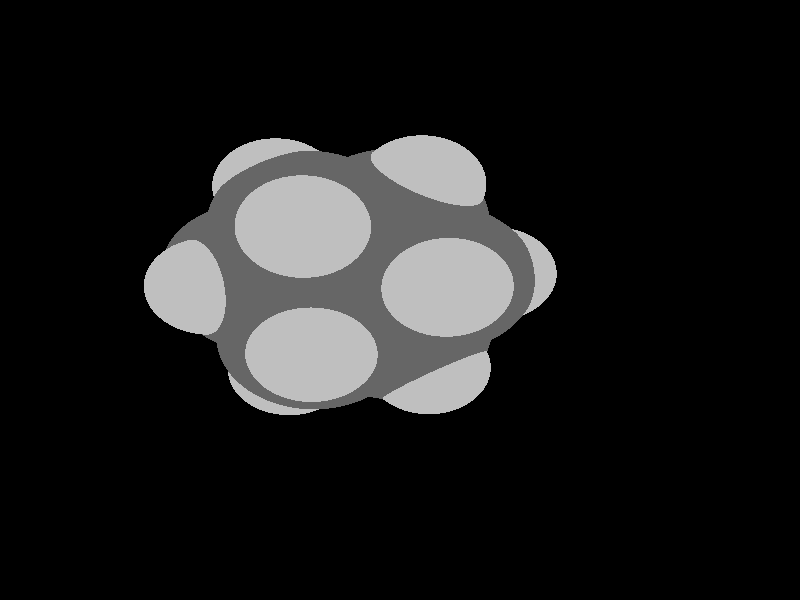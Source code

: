 global_settings {
	ambient_light rgb <0.200000002980232, 0.200000002980232, 0.200000002980232>
	max_trace_level 15
}

background { color rgb <0,0,0> }

camera {
	perspective
	location <-3.33290665625347, 0.92664847444293, -19.006668571853>
	angle 40
	up <-0.605297558221104, 0.777444440921159, 0.170865465476075>
	right <-0.780656150075641, -0.621735168834997, 0.0634141560126424> * 1
	direction <0.155534052093574, -0.0950027426683306, 0.983251563703231> }

light_source {
	<-30.0277783812939, 3.53781897809873, -20.2780176754504>
	color rgb <1, 1, 1>
	fade_distance 49.8896742823603
	fade_power 0
	spotlight
	area_light <20, 0, 0>, <0, 0, 20>, 20, 20
	circular
	orient
	point_at <30.0277783812939, -3.53781897809873, 20.2780176754504>
}

light_source {
	<6.94922432509905, 24.7976094825785, 13.9815882042306>
	color rgb <0.300000011920929, 0.300000011920929, 0.300000011920929> shadowless
	fade_distance 49.8896742823603
	fade_power 0
	parallel
	point_at <-6.94922432509905, -24.7976094825785, -13.9815882042306>
}

#default {
	finish {ambient 0.5 diffuse 1 specular 0.2 roughness .01 metallic 1}
}

union {
cylinder {
	<0.178, -1.433, 0.241>, 	<-0.503, -1.162, 0.0325>, 0.075
	pigment { rgbt <0.400000005960464, 0.400000005960464, 0.400000005960464, 0> }
}
cylinder {
	<-0.503, -1.162, 0.0325>, 	<-1.184, -0.891, -0.176>, 0.075
	pigment { rgbt <0.400000005960464, 0.400000005960464, 0.400000005960464, 0> }
}
cylinder {
	<0.178, -1.433, 0.241>, 	<0.746, -1.0255, -0.067>, 0.075
	pigment { rgbt <0.400000005960464, 0.400000005960464, 0.400000005960464, 0> }
}
cylinder {
	<0.746, -1.0255, -0.067>, 	<1.314, -0.618, -0.375>, 0.075
	pigment { rgbt <0.400000005960464, 0.400000005960464, 0.400000005960464, 0> }
}
cylinder {
	<0.178, -1.433, 0.241>, 	<0.232981474234878, -2.07200691166314, 0.0497866507164801>, 0.075
	pigment { rgbt <0.400000005960464, 0.400000005960464, 0.400000005960464, 0> }
}
cylinder {
	<0.232981474234878, -2.07200691166314, 0.0497866507164801>, 	<0.268, -2.479, -0.072>, 0.075
	pigment { rgbt <0.75, 0.75, 0.75, 0> }
}
cylinder {
	<0.178, -1.433, 0.241>, 	<0.227479119483623, -1.42689146673042, 0.908662686365436>, 0.075
	pigment { rgbt <0.400000005960464, 0.400000005960464, 0.400000005960464, 0> }
}
cylinder {
	<0.227479119483623, -1.42689146673042, 0.908662686365436>, 	<0.259, -1.423, 1.334>, 0.075
	pigment { rgbt <0.75, 0.75, 0.75, 0> }
}
cylinder {
	<-1.184, -0.891, -0.176>, 	<-1.2545, -0.1545, 0.00750000000000001>, 0.075
	pigment { rgbt <0.400000005960464, 0.400000005960464, 0.400000005960464, 0> }
}
cylinder {
	<-1.2545, -0.1545, 0.00750000000000001>, 	<-1.325, 0.582, 0.191>, 0.075
	pigment { rgbt <0.400000005960464, 0.400000005960464, 0.400000005960464, 0> }
}
cylinder {
	<-1.184, -0.891, -0.176>, 	<-1.66964171283446, -1.24591551592053, 0.117828508016823>, 0.075
	pigment { rgbt <0.400000005960464, 0.400000005960464, 0.400000005960464, 0> }
}
cylinder {
	<-1.66964171283446, -1.24591551592053, 0.117828508016823>, 	<-1.979, -1.472, 0.305>, 0.075
	pigment { rgbt <0.75, 0.75, 0.75, 0> }
}
cylinder {
	<-1.184, -0.891, -0.176>, 	<-1.26156462849516, -0.964900157857596, -0.837436950080801>, 0.075
	pigment { rgbt <0.400000005960464, 0.400000005960464, 0.400000005960464, 0> }
}
cylinder {
	<-1.26156462849516, -0.964900157857596, -0.837436950080801>, 	<-1.311, -1.012, -1.259>, 0.075
	pigment { rgbt <0.75, 0.75, 0.75, 0> }
}
cylinder {
	<-1.325, 0.582, 0.191>, 	<-0.765, 1.001, -0.116>, 0.075
	pigment { rgbt <0.400000005960464, 0.400000005960464, 0.400000005960464, 0> }
}
cylinder {
	<-0.765, 1.001, -0.116>, 	<-0.205, 1.42, -0.423>, 0.075
	pigment { rgbt <0.400000005960464, 0.400000005960464, 0.400000005960464, 0> }
}
cylinder {
	<-1.325, 0.582, 0.191>, 	<-1.3219459355719, 0.648578604532483, 0.857396858210449>, 0.075
	pigment { rgbt <0.400000005960464, 0.400000005960464, 0.400000005960464, 0> }
}
cylinder {
	<-1.3219459355719, 0.648578604532483, 0.857396858210449>, 	<-1.32, 0.691, 1.282>, 0.075
	pigment { rgbt <0.75, 0.75, 0.75, 0> }
}
cylinder {
	<-1.325, 0.582, 0.191>, 	<-1.91694907822099, 0.809860687488574, -0.022810296571048>, 0.075
	pigment { rgbt <0.400000005960464, 0.400000005960464, 0.400000005960464, 0> }
}
cylinder {
	<-1.91694907822099, 0.809860687488574, -0.022810296571048>, 	<-2.294, 0.955, -0.159>, 0.075
	pigment { rgbt <0.75, 0.75, 0.75, 0> }
}
cylinder {
	<-0.205, 1.42, -0.423>, 	<0.4985, 1.155, -0.2625>, 0.075
	pigment { rgbt <0.400000005960464, 0.400000005960464, 0.400000005960464, 0> }
}
cylinder {
	<0.4985, 1.155, -0.2625>, 	<1.202, 0.89, -0.102>, 0.075
	pigment { rgbt <0.400000005960464, 0.400000005960464, 0.400000005960464, 0> }
}
cylinder {
	<-0.205, 1.42, -0.423>, 	<-0.265466572075915, 2.05581516698007, -0.220833986291639>, 0.075
	pigment { rgbt <0.400000005960464, 0.400000005960464, 0.400000005960464, 0> }
}
cylinder {
	<-0.265466572075915, 2.05581516698007, -0.220833986291639>, 	<-0.304, 2.461, -0.092>, 0.075
	pigment { rgbt <0.75, 0.75, 0.75, 0> }
}
cylinder {
	<-0.205, 1.42, -0.423>, 	<-0.284388468619582, 1.42488544422274, -1.08864177534881>, 0.075
	pigment { rgbt <0.400000005960464, 0.400000005960464, 0.400000005960464, 0> }
}
cylinder {
	<-0.284388468619582, 1.42488544422274, -1.08864177534881>, 	<-0.335, 1.428, -1.513>, 0.075
	pigment { rgbt <0.75, 0.75, 0.75, 0> }
}
cylinder {
	<1.202, 0.89, -0.102>, 	<1.258, 0.136, -0.2385>, 0.075
	pigment { rgbt <0.400000005960464, 0.400000005960464, 0.400000005960464, 0> }
}
cylinder {
	<1.258, 0.136, -0.2385>, 	<1.314, -0.618, -0.375>, 0.075
	pigment { rgbt <0.400000005960464, 0.400000005960464, 0.400000005960464, 0> }
}
cylinder {
	<1.202, 0.89, -0.102>, 	<1.4115, 1.0635, 0.6135>, 0.075
	pigment { rgbt <0.400000005960464, 0.400000005960464, 0.400000005960464, 0> }
}
cylinder {
	<1.4115, 1.0635, 0.6135>, 	<1.621, 1.237, 1.329>, 0.075
	pigment { rgbt <0.400000005960464, 0.400000005960464, 0.400000005960464, 0> }
}
cylinder {
	<1.202, 0.89, -0.102>, 	<1.63430011092515, 1.20262380903062, -0.508655189090608>, 0.075
	pigment { rgbt <0.400000005960464, 0.400000005960464, 0.400000005960464, 0> }
}
cylinder {
	<1.63430011092515, 1.20262380903062, -0.508655189090608>, 	<1.91, 1.402, -0.768>, 0.075
	pigment { rgbt <0.75, 0.75, 0.75, 0> }
}
cylinder {
	<1.314, -0.618, -0.375>, 	<1.30972523019726, -0.715709024062719, -1.0382000008257>, 0.075
	pigment { rgbt <0.400000005960464, 0.400000005960464, 0.400000005960464, 0> }
}
cylinder {
	<1.30972523019726, -0.715709024062719, -1.0382000008257>, 	<1.307, -0.778, -1.461>, 0.075
	pigment { rgbt <0.75, 0.75, 0.75, 0> }
}
cylinder {
	<1.314, -0.618, -0.375>, 	<1.90159370597079, -0.850716426169306, -0.15327805065759>, 0.075
	pigment { rgbt <0.400000005960464, 0.400000005960464, 0.400000005960464, 0> }
}
cylinder {
	<1.90159370597079, -0.850716426169306, -0.15327805065759>, 	<2.276, -0.999, -0.012>, 0.075
	pigment { rgbt <0.75, 0.75, 0.75, 0> }
}
sphere {
	<0.178, -1.433, 0.241>, 0.4104
	pigment { rgbt <0.400000005960464, 0.400000005960464, 0.400000005960464,0> }
}
sphere {
	<-1.184, -0.891, -0.176>, 0.4104
	pigment { rgbt <0.400000005960464, 0.400000005960464, 0.400000005960464,0> }
}
sphere {
	<-1.325, 0.582, 0.191>, 0.4104
	pigment { rgbt <0.400000005960464, 0.400000005960464, 0.400000005960464,0> }
}
sphere {
	<-0.205, 1.42, -0.423>, 0.4104
	pigment { rgbt <0.400000005960464, 0.400000005960464, 0.400000005960464,0> }
}
sphere {
	<1.202, 0.89, -0.102>, 0.4104
	pigment { rgbt <0.400000005960464, 0.400000005960464, 0.400000005960464,0> }
}
sphere {
	<1.314, -0.618, -0.375>, 0.4104
	pigment { rgbt <0.400000005960464, 0.400000005960464, 0.400000005960464,0> }
}
sphere {
	<0.268, -2.479, -0.072>, 0.1674
	pigment { rgbt <0.75, 0.75, 0.75,0> }
}
sphere {
	<0.259, -1.423, 1.334>, 0.1674
	pigment { rgbt <0.75, 0.75, 0.75,0> }
}
sphere {
	<-1.979, -1.472, 0.305>, 0.1674
	pigment { rgbt <0.75, 0.75, 0.75,0> }
}
sphere {
	<-1.311, -1.012, -1.259>, 0.1674
	pigment { rgbt <0.75, 0.75, 0.75,0> }
}
sphere {
	<1.621, 1.237, 1.329>, 0.4104
	pigment { rgbt <0.400000005960464, 0.400000005960464, 0.400000005960464,0> }
}
sphere {
	<1.91, 1.402, -0.768>, 0.1674
	pigment { rgbt <0.75, 0.75, 0.75,0> }
}
sphere {
	<1.307, -0.778, -1.461>, 0.1674
	pigment { rgbt <0.75, 0.75, 0.75,0> }
}
sphere {
	<2.276, -0.999, -0.012>, 0.1674
	pigment { rgbt <0.75, 0.75, 0.75,0> }
}
sphere {
	<-1.32, 0.691, 1.282>, 0.1674
	pigment { rgbt <0.75, 0.75, 0.75,0> }
}
sphere {
	<-2.294, 0.955, -0.159>, 0.1674
	pigment { rgbt <0.75, 0.75, 0.75,0> }
}
sphere {
	<-0.304, 2.461, -0.092>, 0.1674
	pigment { rgbt <0.75, 0.75, 0.75,0> }
}
sphere {
	<-0.335, 1.428, -1.513>, 0.1674
	pigment { rgbt <0.75, 0.75, 0.75,0> }
}
}
merge {
}
union {
}
merge {
sphere {
	<0.178, -1.433, 0.241>, 1.69983
	pigment { rgbt <0, 0, 0,0> }
}
sphere {
	<-1.184, -0.891, -0.176>, 1.69983
	pigment { rgbt <0, 0, 0,0> }
}
sphere {
	<-1.325, 0.582, 0.191>, 1.69983
	pigment { rgbt <0, 0, 0,0> }
}
sphere {
	<-0.205, 1.42, -0.423>, 1.69983
	pigment { rgbt <0, 0, 0,0> }
}
sphere {
	<1.202, 0.89, -0.102>, 1.69983
	pigment { rgbt <0, 0, 0,0> }
}
sphere {
	<1.314, -0.618, -0.375>, 1.69983
	pigment { rgbt <0, 0, 0,0> }
}
sphere {
	<0.268, -2.479, -0.072>, 1.09989
	pigment { rgbt <0, 0, 0,0> }
}
sphere {
	<0.259, -1.423, 1.334>, 1.09989
	pigment { rgbt <0, 0, 0,0> }
}
sphere {
	<-1.979, -1.472, 0.305>, 1.09989
	pigment { rgbt <0, 0, 0,0> }
}
sphere {
	<-1.311, -1.012, -1.259>, 1.09989
	pigment { rgbt <0, 0, 0,0> }
}
sphere {
	<1.621, 1.237, 1.329>, 1.69983
	pigment { rgbt <0, 0, 0,0> }
}
sphere {
	<1.91, 1.402, -0.768>, 1.09989
	pigment { rgbt <0, 0, 0,0> }
}
sphere {
	<1.307, -0.778, -1.461>, 1.09989
	pigment { rgbt <0, 0, 0,0> }
}
sphere {
	<2.276, -0.999, -0.012>, 1.09989
	pigment { rgbt <0, 0, 0,0> }
}
sphere {
	<-1.32, 0.691, 1.282>, 1.09989
	pigment { rgbt <0, 0, 0,0> }
}
sphere {
	<-2.294, 0.955, -0.159>, 1.09989
	pigment { rgbt <0, 0, 0,0> }
}
sphere {
	<-0.304, 2.461, -0.092>, 1.09989
	pigment { rgbt <0, 0, 0,0> }
}
sphere {
	<-0.335, 1.428, -1.513>, 1.09989
	pigment { rgbt <0, 0, 0,0> }
}
sphere {
	<0.178, -1.433, 0.241>, 1.7
	pigment { rgbt <0.400000005960464, 0.400000005960464, 0.400000005960464,0.350000023841858> }
}
sphere {
	<-1.184, -0.891, -0.176>, 1.7
	pigment { rgbt <0.400000005960464, 0.400000005960464, 0.400000005960464,0.350000023841858> }
}
sphere {
	<-1.325, 0.582, 0.191>, 1.7
	pigment { rgbt <0.400000005960464, 0.400000005960464, 0.400000005960464,0.350000023841858> }
}
sphere {
	<-0.205, 1.42, -0.423>, 1.7
	pigment { rgbt <0.400000005960464, 0.400000005960464, 0.400000005960464,0.350000023841858> }
}
sphere {
	<1.202, 0.89, -0.102>, 1.7
	pigment { rgbt <0.400000005960464, 0.400000005960464, 0.400000005960464,0.350000023841858> }
}
sphere {
	<1.314, -0.618, -0.375>, 1.7
	pigment { rgbt <0.400000005960464, 0.400000005960464, 0.400000005960464,0.350000023841858> }
}
sphere {
	<0.268, -2.479, -0.072>, 1.1
	pigment { rgbt <0.75, 0.75, 0.75,0.350000023841858> }
}
sphere {
	<0.259, -1.423, 1.334>, 1.1
	pigment { rgbt <0.75, 0.75, 0.75,0.350000023841858> }
}
sphere {
	<-1.979, -1.472, 0.305>, 1.1
	pigment { rgbt <0.75, 0.75, 0.75,0.350000023841858> }
}
sphere {
	<-1.311, -1.012, -1.259>, 1.1
	pigment { rgbt <0.75, 0.75, 0.75,0.350000023841858> }
}
sphere {
	<1.621, 1.237, 1.329>, 1.7
	pigment { rgbt <0.400000005960464, 0.400000005960464, 0.400000005960464,0.350000023841858> }
}
sphere {
	<1.91, 1.402, -0.768>, 1.1
	pigment { rgbt <0.75, 0.75, 0.75,0.350000023841858> }
}
sphere {
	<1.307, -0.778, -1.461>, 1.1
	pigment { rgbt <0.75, 0.75, 0.75,0.350000023841858> }
}
sphere {
	<2.276, -0.999, -0.012>, 1.1
	pigment { rgbt <0.75, 0.75, 0.75,0.350000023841858> }
}
sphere {
	<-1.32, 0.691, 1.282>, 1.1
	pigment { rgbt <0.75, 0.75, 0.75,0.350000023841858> }
}
sphere {
	<-2.294, 0.955, -0.159>, 1.1
	pigment { rgbt <0.75, 0.75, 0.75,0.350000023841858> }
}
sphere {
	<-0.304, 2.461, -0.092>, 1.1
	pigment { rgbt <0.75, 0.75, 0.75,0.350000023841858> }
}
sphere {
	<-0.335, 1.428, -1.513>, 1.1
	pigment { rgbt <0.75, 0.75, 0.75,0.350000023841858> }
}
}
